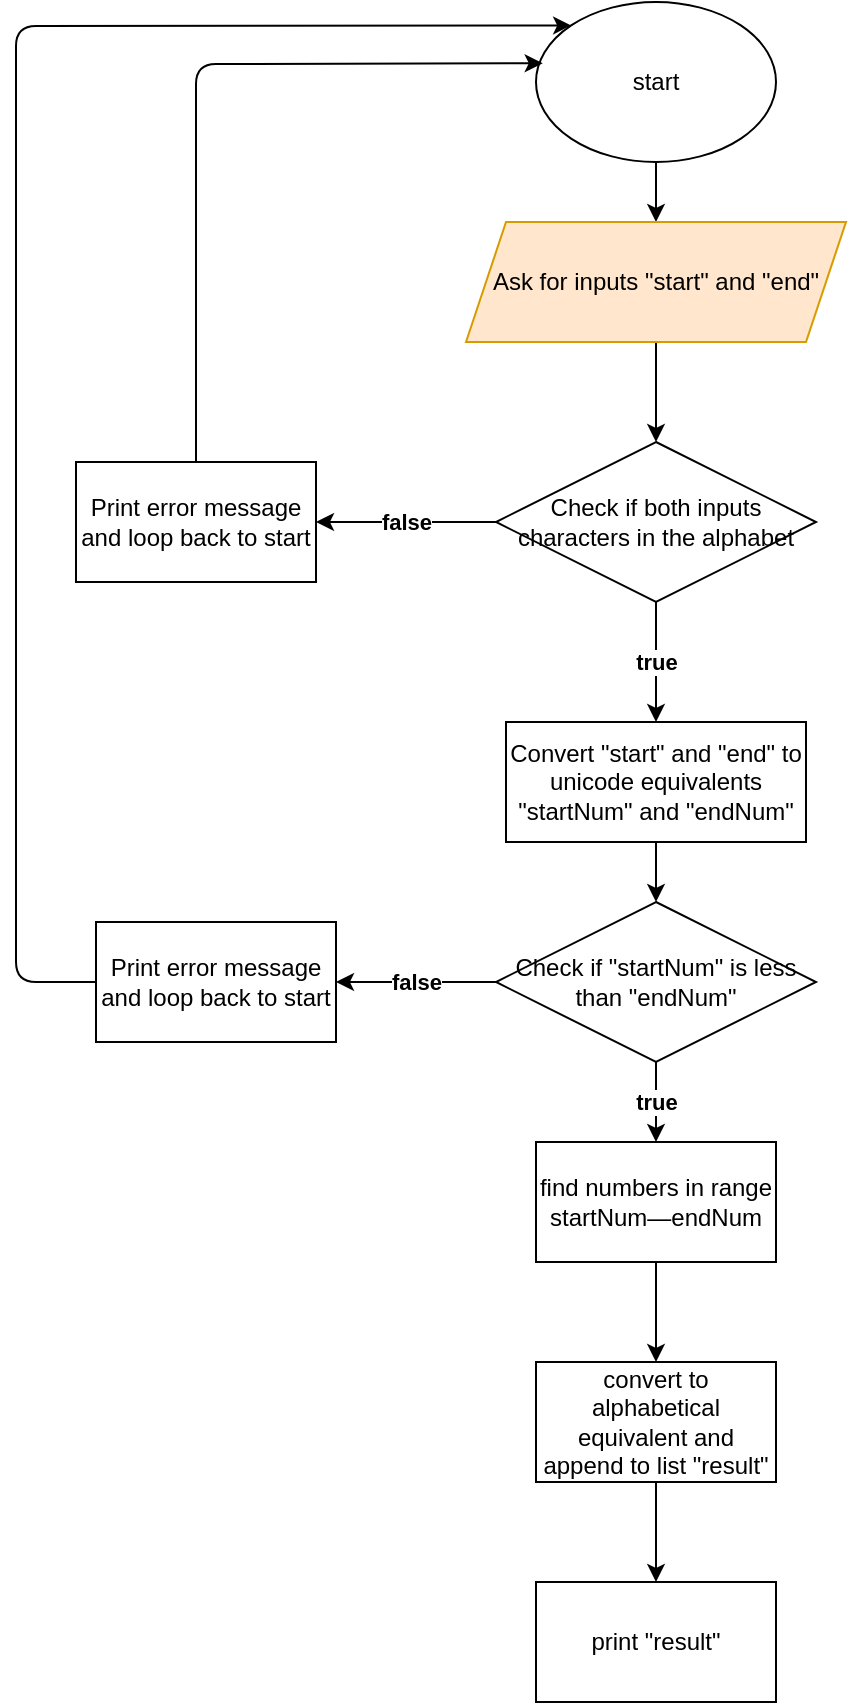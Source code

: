 <mxfile>
    <diagram id="sgceqjeAUTIpdl0eUwEu" name="Page-1">
        <mxGraphModel dx="3386" dy="768" grid="1" gridSize="10" guides="1" tooltips="1" connect="1" arrows="1" fold="1" page="1" pageScale="1" pageWidth="2000" pageHeight="2000" math="0" shadow="0">
            <root>
                <mxCell id="0"/>
                <mxCell id="1" parent="0"/>
                <mxCell id="4" style="edgeStyle=none;html=1;exitX=0.5;exitY=1;exitDx=0;exitDy=0;entryX=0.5;entryY=0;entryDx=0;entryDy=0;" edge="1" parent="1" source="2">
                    <mxGeometry relative="1" as="geometry">
                        <mxPoint x="240" y="170" as="targetPoint"/>
                    </mxGeometry>
                </mxCell>
                <mxCell id="2" value="start" style="ellipse;whiteSpace=wrap;html=1;" vertex="1" parent="1">
                    <mxGeometry x="180" y="60" width="120" height="80" as="geometry"/>
                </mxCell>
                <mxCell id="12" value="false" style="edgeStyle=none;html=1;exitX=0;exitY=0.5;exitDx=0;exitDy=0;fontStyle=1" edge="1" parent="1" source="5" target="10">
                    <mxGeometry relative="1" as="geometry"/>
                </mxCell>
                <mxCell id="15" value="&lt;b&gt;true&lt;/b&gt;" style="edgeStyle=none;html=1;exitX=0.5;exitY=1;exitDx=0;exitDy=0;entryX=0.5;entryY=0;entryDx=0;entryDy=0;" edge="1" parent="1" source="5" target="14">
                    <mxGeometry relative="1" as="geometry"/>
                </mxCell>
                <mxCell id="5" value="Check if both inputs characters in the alphabet" style="rhombus;whiteSpace=wrap;html=1;" vertex="1" parent="1">
                    <mxGeometry x="160" y="280" width="160" height="80" as="geometry"/>
                </mxCell>
                <mxCell id="9" style="edgeStyle=none;html=1;exitX=0.5;exitY=1;exitDx=0;exitDy=0;" edge="1" parent="1" source="8" target="5">
                    <mxGeometry relative="1" as="geometry"/>
                </mxCell>
                <mxCell id="8" value="Ask for inputs &quot;start&quot; and &quot;end&quot;" style="shape=parallelogram;perimeter=parallelogramPerimeter;whiteSpace=wrap;html=1;fixedSize=1;fillColor=#ffe6cc;strokeColor=#d79b00;" vertex="1" parent="1">
                    <mxGeometry x="145" y="170" width="190" height="60" as="geometry"/>
                </mxCell>
                <mxCell id="11" style="edgeStyle=none;html=1;exitX=0.5;exitY=0;exitDx=0;exitDy=0;entryX=0.028;entryY=0.383;entryDx=0;entryDy=0;entryPerimeter=0;" edge="1" parent="1" source="10" target="2">
                    <mxGeometry relative="1" as="geometry">
                        <Array as="points">
                            <mxPoint x="10" y="91"/>
                        </Array>
                    </mxGeometry>
                </mxCell>
                <mxCell id="10" value="Print error message and loop back to start" style="rounded=0;whiteSpace=wrap;html=1;" vertex="1" parent="1">
                    <mxGeometry x="-50" y="290" width="120" height="60" as="geometry"/>
                </mxCell>
                <mxCell id="19" value="&lt;b&gt;false&lt;/b&gt;" style="edgeStyle=none;html=1;exitX=0;exitY=0.5;exitDx=0;exitDy=0;entryX=1;entryY=0.5;entryDx=0;entryDy=0;" edge="1" parent="1" source="13" target="17">
                    <mxGeometry relative="1" as="geometry"/>
                </mxCell>
                <mxCell id="22" value="&lt;b&gt;true&lt;/b&gt;" style="edgeStyle=none;html=1;exitX=0.5;exitY=1;exitDx=0;exitDy=0;entryX=0.5;entryY=0;entryDx=0;entryDy=0;" edge="1" parent="1" source="13" target="21">
                    <mxGeometry relative="1" as="geometry">
                        <Array as="points">
                            <mxPoint x="240" y="610"/>
                        </Array>
                    </mxGeometry>
                </mxCell>
                <mxCell id="13" value="Check if &quot;startNum&quot; is less than &quot;endNum&quot;" style="rhombus;whiteSpace=wrap;html=1;" vertex="1" parent="1">
                    <mxGeometry x="160" y="510" width="160" height="80" as="geometry"/>
                </mxCell>
                <mxCell id="16" style="edgeStyle=none;html=1;entryX=0.5;entryY=0;entryDx=0;entryDy=0;" edge="1" parent="1" source="14" target="13">
                    <mxGeometry relative="1" as="geometry"/>
                </mxCell>
                <mxCell id="14" value="Convert &quot;start&quot; and &quot;end&quot; to unicode equivalents &quot;startNum&quot; and &quot;endNum&quot;" style="rounded=0;whiteSpace=wrap;html=1;" vertex="1" parent="1">
                    <mxGeometry x="165" y="420" width="150" height="60" as="geometry"/>
                </mxCell>
                <mxCell id="20" style="edgeStyle=none;html=1;entryX=0;entryY=0;entryDx=0;entryDy=0;exitX=0;exitY=0.5;exitDx=0;exitDy=0;" edge="1" parent="1" source="17" target="2">
                    <mxGeometry relative="1" as="geometry">
                        <Array as="points">
                            <mxPoint x="-80" y="550"/>
                            <mxPoint x="-80" y="430"/>
                            <mxPoint x="-80" y="300"/>
                            <mxPoint x="-80" y="72"/>
                        </Array>
                    </mxGeometry>
                </mxCell>
                <mxCell id="17" value="Print error message and loop back to start" style="rounded=0;whiteSpace=wrap;html=1;" vertex="1" parent="1">
                    <mxGeometry x="-40" y="520" width="120" height="60" as="geometry"/>
                </mxCell>
                <mxCell id="24" style="edgeStyle=none;html=1;entryX=0.5;entryY=0;entryDx=0;entryDy=0;" edge="1" parent="1" source="21" target="23">
                    <mxGeometry relative="1" as="geometry"/>
                </mxCell>
                <mxCell id="21" value="find numbers in range startNum—endNum" style="rounded=0;whiteSpace=wrap;html=1;" vertex="1" parent="1">
                    <mxGeometry x="180" y="630" width="120" height="60" as="geometry"/>
                </mxCell>
                <mxCell id="26" style="edgeStyle=none;html=1;exitX=0.5;exitY=1;exitDx=0;exitDy=0;" edge="1" parent="1" source="23" target="25">
                    <mxGeometry relative="1" as="geometry"/>
                </mxCell>
                <mxCell id="23" value="convert to alphabetical equivalent and append to list &quot;result&quot;" style="rounded=0;whiteSpace=wrap;html=1;" vertex="1" parent="1">
                    <mxGeometry x="180" y="740" width="120" height="60" as="geometry"/>
                </mxCell>
                <mxCell id="25" value="print &quot;result&quot;" style="rounded=0;whiteSpace=wrap;html=1;" vertex="1" parent="1">
                    <mxGeometry x="180" y="850" width="120" height="60" as="geometry"/>
                </mxCell>
            </root>
        </mxGraphModel>
    </diagram>
</mxfile>